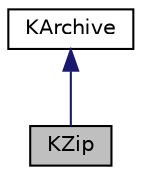 digraph "KZip"
{
  edge [fontname="Helvetica",fontsize="10",labelfontname="Helvetica",labelfontsize="10"];
  node [fontname="Helvetica",fontsize="10",shape=record];
  Node0 [label="KZip",height=0.2,width=0.4,color="black", fillcolor="grey75", style="filled", fontcolor="black"];
  Node1 -> Node0 [dir="back",color="midnightblue",fontsize="10",style="solid",fontname="Helvetica"];
  Node1 [label="KArchive",height=0.2,width=0.4,color="black", fillcolor="white", style="filled",URL="$classKArchive.html",tooltip="KArchive is a base class for reading and writing archives. "];
}
